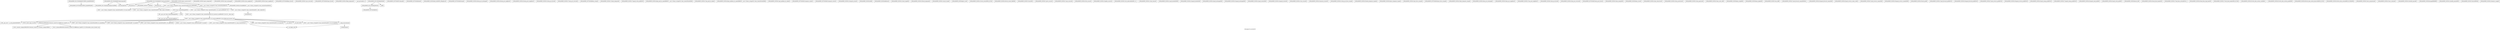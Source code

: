 digraph "Call graph: fix_wall_lj93.ll" {
	label="Call graph: fix_wall_lj93.ll";

	Node0x55592add7ba0 [shape=record,label="{_ZN9LAMMPS_NS11FixWallLJ93C2EPNS_6LAMMPSEiPPc}"];
	Node0x55592add7ba0 -> Node0x55592add7830;
	Node0x55592add7830 [shape=record,label="{_ZN9LAMMPS_NS7FixWallC2EPNS_6LAMMPSEiPPc}"];
	Node0x55592add6e10 [shape=record,label="{_ZN9LAMMPS_NS11FixWallLJ9310precomputeEi}"];
	Node0x55592add6e10 -> Node0x55592add79d0;
	Node0x55592add6e10 -> Node0x55592add8270;
	Node0x55592add79d0 [shape=record,label="{_ZN9LAMMPS_NS11MathSpecialL6powintERKdi}"];
	Node0x55592ae0b230 [shape=record,label="{_ZN9LAMMPS_NS3Fix16post_constructorEv}"];
	Node0x55592add8270 [shape=record,label="{llvm.fmuladd.f64}"];
	Node0x55592ae03540 [shape=record,label="{_ZN9LAMMPS_NS11FixWallLJ9313wall_particleEiid}"];
	Node0x55592ae03540 -> Node0x55592add8270;
	Node0x55592ae03540 -> Node0x55592adea4d0;
	Node0x55592ae03540 -> Node0x55592add5b60;
	Node0x55592ae03540 -> Node0x55592ae39b40;
	Node0x55592ae03540 -> Node0x55592ae04270;
	Node0x55592ae03540 -> Node0x55592ade9950;
	Node0x55592ae03540 -> Node0x55592ae01280;
	Node0x55592ae16a80 [shape=record,label="{_ZN9LAMMPS_NS3Fix14post_integrateEv}"];
	Node0x55592ae188f0 [shape=record,label="{_ZN9LAMMPS_NS3Fix12pre_exchangeEv}"];
	Node0x55592ae19b20 [shape=record,label="{_ZN9LAMMPS_NS3Fix12pre_neighborEv}"];
	Node0x55592ae1ab00 [shape=record,label="{_ZN9LAMMPS_NS3Fix13post_neighborEv}"];
	Node0x55592ae1b580 [shape=record,label="{_ZN9LAMMPS_NS7FixWall9pre_forceEi}"];
	Node0x55592ae1d460 [shape=record,label="{_ZN9LAMMPS_NS3Fix11pre_reverseEii}"];
	Node0x55592ae1f0c0 [shape=record,label="{_ZN9LAMMPS_NS7FixWall10post_forceEi}"];
	Node0x55592ae20e70 [shape=record,label="{_ZN9LAMMPS_NS3Fix15final_integrateEv}"];
	Node0x55592add5b60 [shape=record,label="{_ZN9LAMMPS_NS3Fix7v_tallyEiid}"];
	Node0x55592ae01280 [shape=record,label="{_ZN9LAMMPS_NS5Error3oneERKNSt7__cxx1112basic_stringIcSt11char_traitsIcESaIcEEEiS8_}"];
	Node0x55592ae39b40 [shape=record,label="{_ZNSaIcEC1Ev}"];
	Node0x55592ae04270 [shape=record,label="{_ZNSt7__cxx1112basic_stringIcSt11char_traitsIcESaIcEEC2IS3_EEPKcRKS3_}"];
	Node0x55592ae04270 -> Node0x55592adff6f0;
	Node0x55592ae04270 -> Node0x55592adef650;
	Node0x55592ae04270 -> Node0x55592adf6550;
	Node0x55592ae04270 -> Node0x55592adfbb50;
	Node0x55592ae04270 -> Node0x55592adfc380;
	Node0x55592adfe910 [shape=record,label="{__gxx_personality_v0}"];
	Node0x55592ade9950 [shape=record,label="{_ZNSt7__cxx1112basic_stringIcSt11char_traitsIcESaIcEED1Ev}"];
	Node0x55592adea4d0 [shape=record,label="{_ZNSaIcED1Ev}"];
	Node0x55592ae05220 [shape=record,label="{_ZN9LAMMPS_NS11FixWallLJ93D2Ev}"];
	Node0x55592ae05220 -> Node0x55592ae064c0;
	Node0x55592ae08340 [shape=record,label="{_ZN9LAMMPS_NS11FixWallLJ93D0Ev}"];
	Node0x55592ae08340 -> Node0x55592ae05220;
	Node0x55592ae08340 -> Node0x55592ae08af0;
	Node0x55592ae09cb0 [shape=record,label="{_ZN9LAMMPS_NS7FixWall7setmaskEv}"];
	Node0x55592ae0bea0 [shape=record,label="{_ZN9LAMMPS_NS7FixWall4initEv}"];
	Node0x55592ae0d2c0 [shape=record,label="{_ZN9LAMMPS_NS3Fix9init_listEiPNS_9NeighListE}"];
	Node0x55592ae0dfe0 [shape=record,label="{_ZN9LAMMPS_NS7FixWall5setupEi}"];
	Node0x55592ae0f640 [shape=record,label="{_ZN9LAMMPS_NS3Fix18setup_pre_exchangeEv}"];
	Node0x55592ae10450 [shape=record,label="{_ZN9LAMMPS_NS3Fix18setup_pre_neighborEv}"];
	Node0x55592ae11eb0 [shape=record,label="{_ZN9LAMMPS_NS3Fix19setup_post_neighborEv}"];
	Node0x55592ae129f0 [shape=record,label="{_ZN9LAMMPS_NS3Fix15setup_pre_forceEi}"];
	Node0x55592ae13800 [shape=record,label="{_ZN9LAMMPS_NS3Fix17setup_pre_reverseEii}"];
	Node0x55592ae14540 [shape=record,label="{_ZN9LAMMPS_NS7FixWall9min_setupEi}"];
	Node0x55592ae15c00 [shape=record,label="{_ZN9LAMMPS_NS3Fix17initial_integrateEi}"];
	Node0x55592ae504b0 [shape=record,label="{_ZN9LAMMPS_NS3Fix17unpack_write_gridEiPvPi}"];
	Node0x55592ae50530 [shape=record,label="{_ZN9LAMMPS_NS3Fix16get_grid_by_nameERKNSt7__cxx1112basic_stringIcSt11char_traitsIcESaIcEEERi}"];
	Node0x55592ae505b0 [shape=record,label="{_ZN9LAMMPS_NS3Fix17get_grid_by_indexEi}"];
	Node0x55592ae50630 [shape=record,label="{_ZN9LAMMPS_NS3Fix20get_griddata_by_nameEiRKNSt7__cxx1112basic_stringIcSt11char_traitsIcESaIcEEERi}"];
	Node0x55592ae506b0 [shape=record,label="{_ZN9LAMMPS_NS3Fix21get_griddata_by_indexEi}"];
	Node0x55592ae50730 [shape=record,label="{_ZN9LAMMPS_NS7FixWall14compute_scalarEv}"];
	Node0x55592ae507b0 [shape=record,label="{_ZN9LAMMPS_NS7FixWall14compute_vectorEi}"];
	Node0x55592ae50830 [shape=record,label="{_ZN9LAMMPS_NS3Fix13compute_arrayEii}"];
	Node0x55592ae508b0 [shape=record,label="{_ZN9LAMMPS_NS3Fix3dofEi}"];
	Node0x55592ae50930 [shape=record,label="{_ZN9LAMMPS_NS3Fix6deformEi}"];
	Node0x55592ae509b0 [shape=record,label="{_ZN9LAMMPS_NS3Fix12reset_targetEd}"];
	Node0x55592ae21ec0 [shape=record,label="{_ZN9LAMMPS_NS3Fix15fused_integrateEi}"];
	Node0x55592ae234b0 [shape=record,label="{_ZN9LAMMPS_NS3Fix11end_of_stepEv}"];
	Node0x55592ae24910 [shape=record,label="{_ZN9LAMMPS_NS3Fix8post_runEv}"];
	Node0x55592ae25cf0 [shape=record,label="{_ZN9LAMMPS_NS3Fix13write_restartEP8_IO_FILE}"];
	Node0x55592ae300e0 [shape=record,label="{_ZN9LAMMPS_NS3Fix18write_restart_fileEPKc}"];
	Node0x55592ae30b90 [shape=record,label="{_ZN9LAMMPS_NS3Fix7restartEPc}"];
	Node0x55592ae31bb0 [shape=record,label="{_ZN9LAMMPS_NS3Fix11grow_arraysEi}"];
	Node0x55592ae32c30 [shape=record,label="{_ZN9LAMMPS_NS3Fix11copy_arraysEiii}"];
	Node0x55592ae33a60 [shape=record,label="{_ZN9LAMMPS_NS3Fix10set_arraysEi}"];
	Node0x55592ae35900 [shape=record,label="{_ZN9LAMMPS_NS3Fix13update_arraysEii}"];
	Node0x55592ae38360 [shape=record,label="{_ZN9LAMMPS_NS3Fix12set_moleculeEiiiPdS1_S1_}"];
	Node0x55592ae38960 [shape=record,label="{_ZN9LAMMPS_NS3Fix11clear_bonusEv}"];
	Node0x55592ae39d40 [shape=record,label="{_ZN9LAMMPS_NS3Fix11pack_borderEiPiPd}"];
	Node0x55592ae3b050 [shape=record,label="{_ZN9LAMMPS_NS3Fix13unpack_borderEiiPd}"];
	Node0x55592ae3bad0 [shape=record,label="{_ZN9LAMMPS_NS3Fix13pack_exchangeEiPd}"];
	Node0x55592ae3cd50 [shape=record,label="{_ZN9LAMMPS_NS3Fix15unpack_exchangeEiPd}"];
	Node0x55592ae3d980 [shape=record,label="{_ZN9LAMMPS_NS3Fix12pack_restartEiPd}"];
	Node0x55592ae3e820 [shape=record,label="{_ZN9LAMMPS_NS3Fix14unpack_restartEii}"];
	Node0x55592ae3bc20 [shape=record,label="{_ZN9LAMMPS_NS3Fix12size_restartEi}"];
	Node0x55592ae3f8f0 [shape=record,label="{_ZN9LAMMPS_NS3Fix15maxsize_restartEv}"];
	Node0x55592ae3fea0 [shape=record,label="{_ZN9LAMMPS_NS3Fix21setup_pre_force_respaEii}"];
	Node0x55592ae4b510 [shape=record,label="{_ZN9LAMMPS_NS3Fix23initial_integrate_respaEiii}"];
	Node0x55592ade38e0 [shape=record,label="{_ZN9LAMMPS_NS3Fix20post_integrate_respaEii}"];
	Node0x55592addf3b0 [shape=record,label="{_ZN9LAMMPS_NS3Fix15pre_force_respaEiii}"];
	Node0x55592ae3ee80 [shape=record,label="{_ZN9LAMMPS_NS7FixWall16post_force_respaEiii}"];
	Node0x55592ae18e50 [shape=record,label="{_ZN9LAMMPS_NS3Fix21final_integrate_respaEii}"];
	Node0x55592ae1c000 [shape=record,label="{_ZN9LAMMPS_NS3Fix16min_pre_exchangeEv}"];
	Node0x55592ae1daa0 [shape=record,label="{_ZN9LAMMPS_NS3Fix16min_pre_neighborEv}"];
	Node0x55592ae1e390 [shape=record,label="{_ZN9LAMMPS_NS3Fix17min_post_neighborEv}"];
	Node0x55592ae1ec30 [shape=record,label="{_ZN9LAMMPS_NS3Fix13min_pre_forceEi}"];
	Node0x55592ae23010 [shape=record,label="{_ZN9LAMMPS_NS3Fix15min_pre_reverseEii}"];
	Node0x55592ae349a0 [shape=record,label="{_ZN9LAMMPS_NS7FixWall14min_post_forceEi}"];
	Node0x55592ae366e0 [shape=record,label="{_ZN9LAMMPS_NS3Fix10min_energyEPd}"];
	Node0x55592ae36e30 [shape=record,label="{_ZN9LAMMPS_NS3Fix9min_storeEv}"];
	Node0x55592ae3c900 [shape=record,label="{_ZN9LAMMPS_NS3Fix14min_clearstoreEv}"];
	Node0x55592ae3df70 [shape=record,label="{_ZN9LAMMPS_NS3Fix13min_pushstoreEv}"];
	Node0x55592ae3e700 [shape=record,label="{_ZN9LAMMPS_NS3Fix12min_popstoreEv}"];
	Node0x55592ae09a60 [shape=record,label="{_ZN9LAMMPS_NS3Fix13min_reset_refEv}"];
	Node0x55592ae0a850 [shape=record,label="{_ZN9LAMMPS_NS3Fix8min_stepEdPd}"];
	Node0x55592ae09050 [shape=record,label="{_ZN9LAMMPS_NS3Fix9max_alphaEPd}"];
	Node0x55592ae0ef30 [shape=record,label="{_ZN9LAMMPS_NS3Fix7min_dofEv}"];
	Node0x55592ae10980 [shape=record,label="{_ZN9LAMMPS_NS3Fix17pack_forward_commEiPiPdiS1_}"];
	Node0x55592ae429c0 [shape=record,label="{_ZN9LAMMPS_NS3Fix19unpack_forward_commEiiPd}"];
	Node0x55592ad912f0 [shape=record,label="{_ZN9LAMMPS_NS3Fix22pack_reverse_comm_sizeEii}"];
	Node0x55592ae40040 [shape=record,label="{_ZN9LAMMPS_NS3Fix17pack_reverse_commEiiPd}"];
	Node0x55592ae400c0 [shape=record,label="{_ZN9LAMMPS_NS3Fix19unpack_reverse_commEiPiPd}"];
	Node0x55592adfedb0 [shape=record,label="{_ZN9LAMMPS_NS3Fix10reset_gridEv}"];
	Node0x55592ae3f1c0 [shape=record,label="{_ZN9LAMMPS_NS3Fix17pack_forward_gridEiPviPi}"];
	Node0x55592ae3f240 [shape=record,label="{_ZN9LAMMPS_NS3Fix19unpack_forward_gridEiPviPi}"];
	Node0x55592ae40220 [shape=record,label="{_ZN9LAMMPS_NS3Fix17pack_reverse_gridEiPviPi}"];
	Node0x55592ae50230 [shape=record,label="{_ZN9LAMMPS_NS3Fix19unpack_reverse_gridEiPviPi}"];
	Node0x55592ae502b0 [shape=record,label="{_ZN9LAMMPS_NS3Fix15pack_remap_gridEiPviPi}"];
	Node0x55592ae50330 [shape=record,label="{_ZN9LAMMPS_NS3Fix17unpack_remap_gridEiPviPi}"];
	Node0x55592ae503b0 [shape=record,label="{_ZN9LAMMPS_NS3Fix16unpack_read_gridEiPc}"];
	Node0x55592ae50430 [shape=record,label="{_ZN9LAMMPS_NS3Fix15pack_write_gridEiPv}"];
	Node0x55592ae50a30 [shape=record,label="{_ZN9LAMMPS_NS3Fix8reset_dtEv}"];
	Node0x55592ae50ab0 [shape=record,label="{_ZN9LAMMPS_NS3Fix16read_data_headerEPc}"];
	Node0x55592ae50b30 [shape=record,label="{_ZN9LAMMPS_NS3Fix17read_data_sectionEPciS1_i}"];
	Node0x55592ae50bb0 [shape=record,label="{_ZN9LAMMPS_NS3Fix20read_data_skip_linesEPc}"];
	Node0x55592ae50c30 [shape=record,label="{_ZN9LAMMPS_NS3Fix17write_data_headerEP8_IO_FILEi}"];
	Node0x55592ae50cb0 [shape=record,label="{_ZN9LAMMPS_NS3Fix23write_data_section_sizeEiRiS1_}"];
	Node0x55592ae50d30 [shape=record,label="{_ZN9LAMMPS_NS3Fix23write_data_section_packEiPPd}"];
	Node0x55592ae50db0 [shape=record,label="{_ZN9LAMMPS_NS3Fix26write_data_section_keywordEiP8_IO_FILE}"];
	Node0x55592ae50e30 [shape=record,label="{_ZN9LAMMPS_NS3Fix18write_data_sectionEiP8_IO_FILEiPPdi}"];
	Node0x55592ae50eb0 [shape=record,label="{_ZN9LAMMPS_NS3Fix13zero_momentumEv}"];
	Node0x55592ae50f30 [shape=record,label="{_ZN9LAMMPS_NS3Fix13zero_rotationEv}"];
	Node0x55592ae50fb0 [shape=record,label="{_ZN9LAMMPS_NS3Fix15rebuild_specialEv}"];
	Node0x55592ae51030 [shape=record,label="{_ZN9LAMMPS_NS3Fix5imageERPiRPPd}"];
	Node0x55592ae510b0 [shape=record,label="{_ZN9LAMMPS_NS3Fix12modify_paramEiPPc}"];
	Node0x55592ae52560 [shape=record,label="{_ZN9LAMMPS_NS3Fix7extractEPKcRi}"];
	Node0x55592ae525e0 [shape=record,label="{_ZN9LAMMPS_NS3Fix12memory_usageEv}"];
	Node0x55592ae064c0 [shape=record,label="{_ZN9LAMMPS_NS7FixWallD2Ev}"];
	Node0x55592ae08af0 [shape=record,label="{_ZdlPv}"];
	Node0x55592adff6f0 [shape=record,label="{_ZNSt7__cxx1112basic_stringIcSt11char_traitsIcESaIcEE13_M_local_dataEv}"];
	Node0x55592adef650 [shape=record,label="{_ZNSt7__cxx1112basic_stringIcSt11char_traitsIcESaIcEE12_Alloc_hiderC1EPcRKS3_}"];
	Node0x55592adfbb50 [shape=record,label="{_ZNSt7__cxx1112basic_stringIcSt11char_traitsIcESaIcEE12_M_constructIPKcEEvT_S8_}"];
	Node0x55592adfbb50 -> Node0x55592ae52660;
	Node0x55592adf6550 [shape=record,label="{_ZNSt11char_traitsIcE6lengthEPKc}"];
	Node0x55592adf6550 -> Node0x55592ae526e0;
	Node0x55592adf6550 -> Node0x55592ae52760;
	Node0x55592adfc380 [shape=record,label="{_ZNSt7__cxx1112basic_stringIcSt11char_traitsIcESaIcEE12_Alloc_hiderD2Ev}"];
	Node0x55592adfc380 -> Node0x55592ae527e0;
	Node0x55592ae52660 [shape=record,label="{_ZNSt7__cxx1112basic_stringIcSt11char_traitsIcESaIcEE16_M_construct_auxIPKcEEvT_S8_St12__false_type}"];
	Node0x55592ae52660 -> Node0x55592ae52860;
	Node0x55592ae52860 [shape=record,label="{_ZNSt7__cxx1112basic_stringIcSt11char_traitsIcESaIcEE12_M_constructIPKcEEvT_S8_St20forward_iterator_tag}"];
	Node0x55592ae52860 -> Node0x55592ae528e0;
	Node0x55592ae52860 -> Node0x55592ae52960;
	Node0x55592ae52860 -> Node0x55592ae529e0;
	Node0x55592ae52860 -> Node0x55592ae52a60;
	Node0x55592ae52860 -> Node0x55592ae52ae0;
	Node0x55592ae52860 -> Node0x55592ae52b60;
	Node0x55592ae52860 -> Node0x55592ae52be0;
	Node0x55592ae52860 -> Node0x55592ae52c60;
	Node0x55592ae52860 -> Node0x55592ae52ce0;
	Node0x55592ae52860 -> Node0x55592ae52d60;
	Node0x55592ae52860 -> Node0x55592ae52de0;
	Node0x55592ae52860 -> Node0x55592ae52e60;
	Node0x55592ae52860 -> Node0x55592ae52ee0;
	Node0x55592ae52860 -> Node0x55592ae52f60;
	Node0x55592ae528e0 [shape=record,label="{_ZN9__gnu_cxx17__is_null_pointerIKcEEbPT_}"];
	Node0x55592ae52960 [shape=record,label="{_ZSt19__throw_logic_errorPKc}"];
	Node0x55592ae529e0 [shape=record,label="{_ZSt8distanceIPKcENSt15iterator_traitsIT_E15difference_typeES3_S3_}"];
	Node0x55592ae529e0 -> Node0x55592ae52fe0;
	Node0x55592ae529e0 -> Node0x55592ae53060;
	Node0x55592ae52ae0 [shape=record,label="{_ZNSt7__cxx1112basic_stringIcSt11char_traitsIcESaIcEE7_M_dataEPc}"];
	Node0x55592ae52a60 [shape=record,label="{_ZNSt7__cxx1112basic_stringIcSt11char_traitsIcESaIcEE9_M_createERmm}"];
	Node0x55592ae52b60 [shape=record,label="{_ZNSt7__cxx1112basic_stringIcSt11char_traitsIcESaIcEE11_M_capacityEm}"];
	Node0x55592ae52c60 [shape=record,label="{_ZNSt7__cxx1112basic_stringIcSt11char_traitsIcESaIcEE13_S_copy_charsEPcPKcS7_}"];
	Node0x55592ae52be0 [shape=record,label="{_ZNKSt7__cxx1112basic_stringIcSt11char_traitsIcESaIcEE7_M_dataEv}"];
	Node0x55592ae52ce0 [shape=record,label="{__cxa_begin_catch}"];
	Node0x55592ae52d60 [shape=record,label="{_ZNSt7__cxx1112basic_stringIcSt11char_traitsIcESaIcEE10_M_disposeEv}"];
	Node0x55592ae52de0 [shape=record,label="{__cxa_rethrow}"];
	Node0x55592ae52e60 [shape=record,label="{__cxa_end_catch}"];
	Node0x55592ae52f60 [shape=record,label="{__clang_call_terminate}"];
	Node0x55592ae52f60 -> Node0x55592ae52ce0;
	Node0x55592ae52f60 -> Node0x55592ae51980;
	Node0x55592ae51980 [shape=record,label="{_ZSt9terminatev}"];
	Node0x55592ae52ee0 [shape=record,label="{_ZNSt7__cxx1112basic_stringIcSt11char_traitsIcESaIcEE13_M_set_lengthEm}"];
	Node0x55592ae53060 [shape=record,label="{_ZSt10__distanceIPKcENSt15iterator_traitsIT_E15difference_typeES3_S3_St26random_access_iterator_tag}"];
	Node0x55592ae52fe0 [shape=record,label="{_ZSt19__iterator_categoryIPKcENSt15iterator_traitsIT_E17iterator_categoryERKS3_}"];
	Node0x55592ae526e0 [shape=record,label="{_ZN9__gnu_cxx11char_traitsIcE6lengthEPKc}"];
	Node0x55592ae526e0 -> Node0x55592ae51a00;
	Node0x55592ae52760 [shape=record,label="{strlen}"];
	Node0x55592ae51a00 [shape=record,label="{_ZN9__gnu_cxx11char_traitsIcE2eqERKcS3_}"];
	Node0x55592ae527e0 [shape=record,label="{_ZNSaIcED2Ev}"];
}
